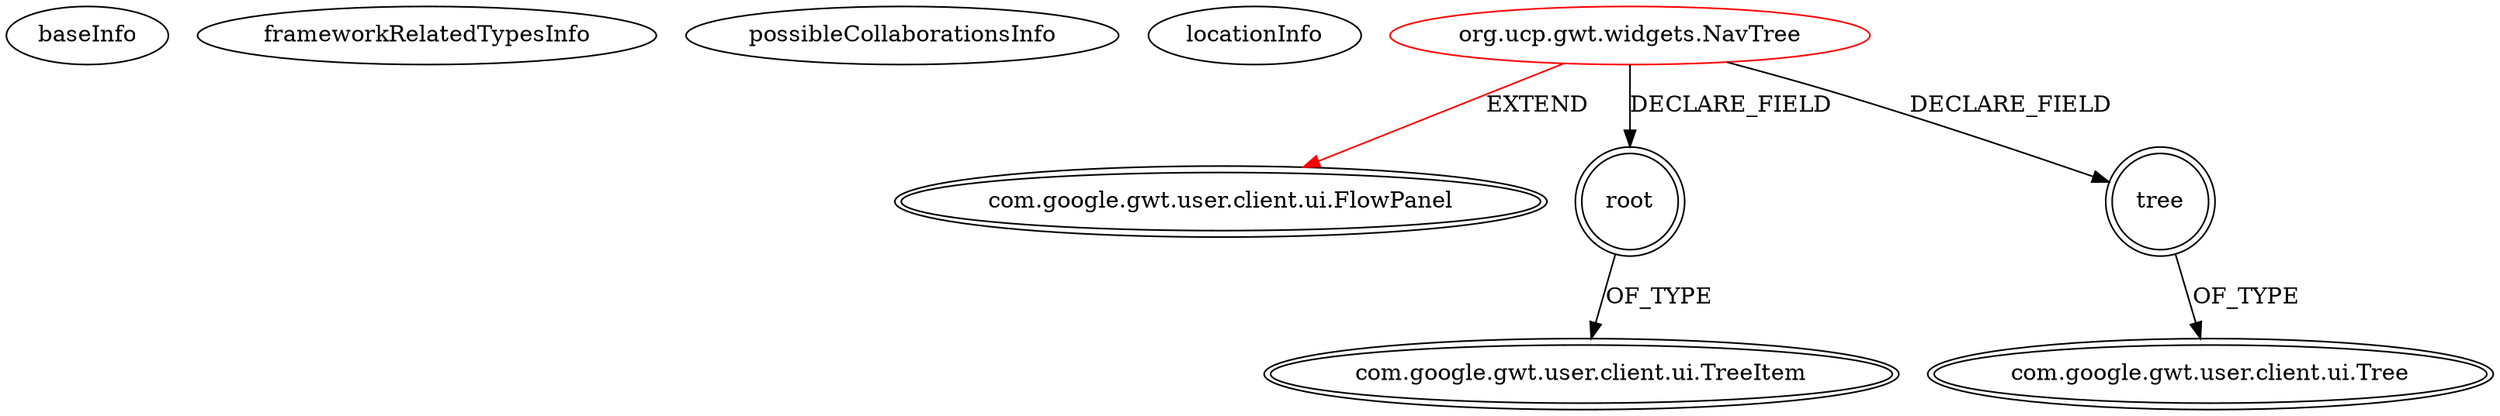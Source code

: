 digraph {
baseInfo[graphId=2964,category="extension_graph",isAnonymous=false,possibleRelation=false]
frameworkRelatedTypesInfo[0="com.google.gwt.user.client.ui.FlowPanel"]
possibleCollaborationsInfo[]
locationInfo[projectName="hmiguellima-ugat",filePath="/hmiguellima-ugat/ugat-master/src/org/ucp/gwt/widgets/NavTree.java",contextSignature="NavTree",graphId="2964"]
0[label="org.ucp.gwt.widgets.NavTree",vertexType="ROOT_CLIENT_CLASS_DECLARATION",isFrameworkType=false,color=red]
1[label="com.google.gwt.user.client.ui.FlowPanel",vertexType="FRAMEWORK_CLASS_TYPE",isFrameworkType=true,peripheries=2]
2[label="root",vertexType="FIELD_DECLARATION",isFrameworkType=true,peripheries=2,shape=circle]
3[label="com.google.gwt.user.client.ui.TreeItem",vertexType="FRAMEWORK_CLASS_TYPE",isFrameworkType=true,peripheries=2]
4[label="tree",vertexType="FIELD_DECLARATION",isFrameworkType=true,peripheries=2,shape=circle]
5[label="com.google.gwt.user.client.ui.Tree",vertexType="FRAMEWORK_CLASS_TYPE",isFrameworkType=true,peripheries=2]
0->1[label="EXTEND",color=red]
0->2[label="DECLARE_FIELD"]
2->3[label="OF_TYPE"]
0->4[label="DECLARE_FIELD"]
4->5[label="OF_TYPE"]
}
